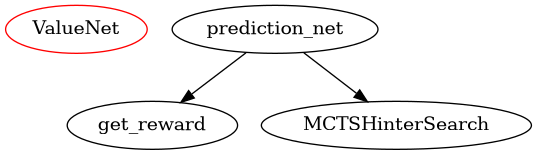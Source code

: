 @startdotdigraph Dependency{    ValueNet[color=red];    prediction_net -> get_reward    prediction_net -> MCTSHinterSearch}@enddot